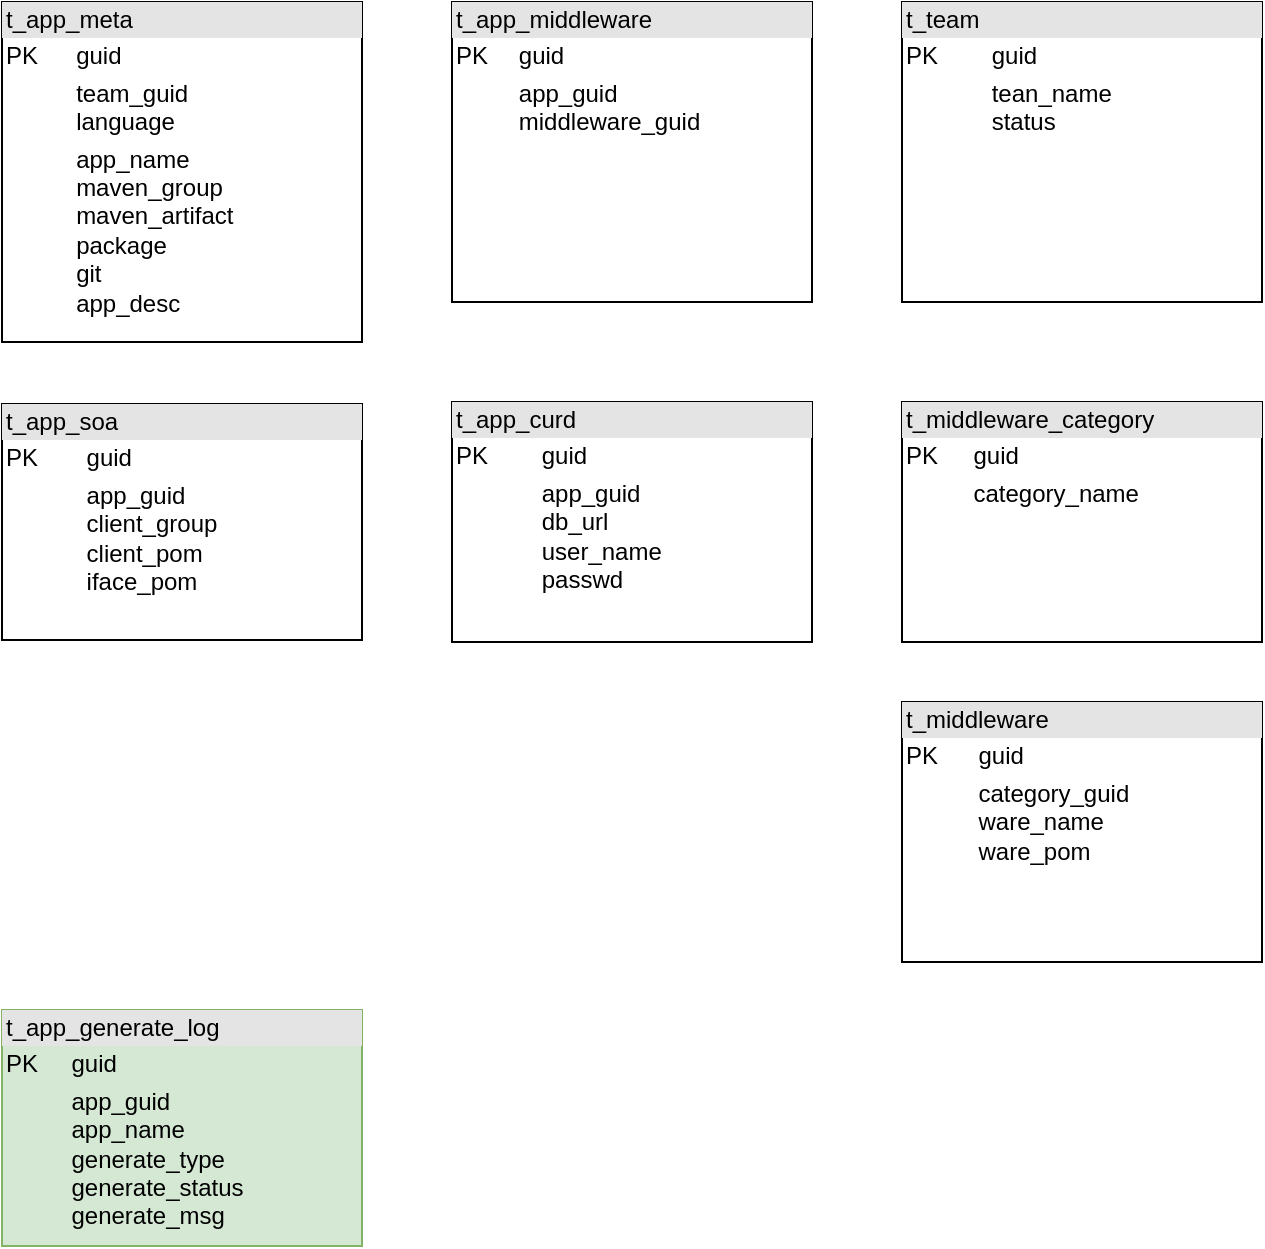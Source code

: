 <mxfile version="10.7.7" type="github"><diagram id="r8oiboKU74-fh6oa2pDq" name="Page-1"><mxGraphModel dx="918" dy="464" grid="1" gridSize="10" guides="1" tooltips="1" connect="1" arrows="1" fold="1" page="1" pageScale="1" pageWidth="827" pageHeight="1169" math="0" shadow="0"><root><mxCell id="0"/><mxCell id="1" parent="0"/><mxCell id="ZGDtd9GbK81ZRUQ-iW9h-1" value="&lt;div style=&quot;box-sizing: border-box ; width: 100% ; background: #e4e4e4 ; padding: 2px&quot;&gt;t_app_meta&lt;/div&gt;&lt;table style=&quot;width: 100% ; font-size: 1em&quot; cellpadding=&quot;2&quot; cellspacing=&quot;0&quot;&gt;&lt;tbody&gt;&lt;tr&gt;&lt;td&gt;PK&lt;/td&gt;&lt;td&gt;guid&lt;/td&gt;&lt;/tr&gt;&lt;tr&gt;&lt;td&gt;&lt;br&gt;&lt;/td&gt;&lt;td&gt;team_guid&lt;br&gt;language&lt;/td&gt;&lt;/tr&gt;&lt;tr&gt;&lt;td&gt;&lt;/td&gt;&lt;td&gt;app_name&lt;br&gt;maven_group&lt;br&gt;maven_artifact&lt;br&gt;package&lt;br&gt;git&lt;br&gt;app_desc&lt;br&gt;&lt;br&gt;&lt;br&gt;&lt;/td&gt;&lt;/tr&gt;&lt;/tbody&gt;&lt;/table&gt;" style="verticalAlign=top;align=left;overflow=fill;html=1;" vertex="1" parent="1"><mxGeometry x="100" y="80" width="180" height="170" as="geometry"/></mxCell><mxCell id="ZGDtd9GbK81ZRUQ-iW9h-2" value="&lt;div style=&quot;box-sizing: border-box ; width: 100% ; background: #e4e4e4 ; padding: 2px&quot;&gt;t_app_middleware&lt;/div&gt;&lt;table style=&quot;width: 100% ; font-size: 1em&quot; cellpadding=&quot;2&quot; cellspacing=&quot;0&quot;&gt;&lt;tbody&gt;&lt;tr&gt;&lt;td&gt;PK&lt;/td&gt;&lt;td&gt;guid&lt;/td&gt;&lt;/tr&gt;&lt;tr&gt;&lt;td&gt;&lt;br&gt;&lt;/td&gt;&lt;td&gt;app_guid&lt;br&gt;middleware_guid&lt;br&gt;&lt;br&gt;&lt;/td&gt;&lt;/tr&gt;&lt;tr&gt;&lt;td&gt;&lt;/td&gt;&lt;td&gt;&lt;br&gt;&lt;br&gt;&lt;/td&gt;&lt;/tr&gt;&lt;/tbody&gt;&lt;/table&gt;" style="verticalAlign=top;align=left;overflow=fill;html=1;" vertex="1" parent="1"><mxGeometry x="325" y="80" width="180" height="150" as="geometry"/></mxCell><mxCell id="ZGDtd9GbK81ZRUQ-iW9h-3" value="&lt;div style=&quot;box-sizing: border-box ; width: 100% ; background: #e4e4e4 ; padding: 2px&quot;&gt;t_middleware_category&lt;/div&gt;&lt;table style=&quot;width: 100% ; font-size: 1em&quot; cellpadding=&quot;2&quot; cellspacing=&quot;0&quot;&gt;&lt;tbody&gt;&lt;tr&gt;&lt;td&gt;PK&lt;/td&gt;&lt;td&gt;guid&lt;/td&gt;&lt;/tr&gt;&lt;tr&gt;&lt;td&gt;&lt;br&gt;&lt;/td&gt;&lt;td&gt;category_name&lt;br&gt;&lt;/td&gt;&lt;/tr&gt;&lt;tr&gt;&lt;td&gt;&lt;/td&gt;&lt;td&gt;&lt;br&gt;&lt;br&gt;&lt;br&gt;&lt;/td&gt;&lt;/tr&gt;&lt;/tbody&gt;&lt;/table&gt;" style="verticalAlign=top;align=left;overflow=fill;html=1;" vertex="1" parent="1"><mxGeometry x="550" y="280" width="180" height="120" as="geometry"/></mxCell><mxCell id="ZGDtd9GbK81ZRUQ-iW9h-4" value="&lt;div style=&quot;box-sizing: border-box ; width: 100% ; background: #e4e4e4 ; padding: 2px&quot;&gt;t_team&lt;/div&gt;&lt;table style=&quot;width: 100% ; font-size: 1em&quot; cellpadding=&quot;2&quot; cellspacing=&quot;0&quot;&gt;&lt;tbody&gt;&lt;tr&gt;&lt;td&gt;PK&lt;/td&gt;&lt;td&gt;guid&lt;/td&gt;&lt;/tr&gt;&lt;tr&gt;&lt;td&gt;&lt;br&gt;&lt;/td&gt;&lt;td&gt;tean_name&lt;br&gt;status&lt;/td&gt;&lt;/tr&gt;&lt;tr&gt;&lt;td&gt;&lt;/td&gt;&lt;td&gt;&lt;br&gt;&lt;br&gt;&lt;br&gt;&lt;/td&gt;&lt;/tr&gt;&lt;/tbody&gt;&lt;/table&gt;" style="verticalAlign=top;align=left;overflow=fill;html=1;" vertex="1" parent="1"><mxGeometry x="550" y="80" width="180" height="150" as="geometry"/></mxCell><mxCell id="ZGDtd9GbK81ZRUQ-iW9h-5" value="&lt;div style=&quot;box-sizing: border-box ; width: 100% ; background: #e4e4e4 ; padding: 2px&quot;&gt;t_middleware&lt;/div&gt;&lt;table style=&quot;width: 100% ; font-size: 1em&quot; cellpadding=&quot;2&quot; cellspacing=&quot;0&quot;&gt;&lt;tbody&gt;&lt;tr&gt;&lt;td&gt;PK&lt;/td&gt;&lt;td&gt;guid&lt;/td&gt;&lt;/tr&gt;&lt;tr&gt;&lt;td&gt;&lt;br&gt;&lt;/td&gt;&lt;td&gt;category_guid&lt;br&gt;ware_name&lt;br&gt;ware_pom&lt;br&gt;&lt;br&gt;&lt;br&gt;&lt;/td&gt;&lt;/tr&gt;&lt;tr&gt;&lt;td&gt;&lt;/td&gt;&lt;td&gt;&lt;br&gt;&lt;br&gt;&lt;br&gt;&lt;/td&gt;&lt;/tr&gt;&lt;/tbody&gt;&lt;/table&gt;" style="verticalAlign=top;align=left;overflow=fill;html=1;" vertex="1" parent="1"><mxGeometry x="550" y="430" width="180" height="130" as="geometry"/></mxCell><mxCell id="ZGDtd9GbK81ZRUQ-iW9h-6" value="&lt;div style=&quot;box-sizing: border-box ; width: 100% ; background: #e4e4e4 ; padding: 2px&quot;&gt;t_app_soa&lt;/div&gt;&lt;table style=&quot;width: 100% ; font-size: 1em&quot; cellpadding=&quot;2&quot; cellspacing=&quot;0&quot;&gt;&lt;tbody&gt;&lt;tr&gt;&lt;td&gt;PK&lt;/td&gt;&lt;td&gt;guid&lt;/td&gt;&lt;/tr&gt;&lt;tr&gt;&lt;td&gt;&lt;br&gt;&lt;/td&gt;&lt;td&gt;app_guid&lt;br&gt;client_group&lt;br&gt;client_pom&lt;br&gt;iface_pom&lt;br&gt;&lt;br&gt;&lt;/td&gt;&lt;/tr&gt;&lt;tr&gt;&lt;td&gt;&lt;/td&gt;&lt;td&gt;&lt;br&gt;&lt;br&gt;&lt;/td&gt;&lt;/tr&gt;&lt;/tbody&gt;&lt;/table&gt;" style="verticalAlign=top;align=left;overflow=fill;html=1;" vertex="1" parent="1"><mxGeometry x="100" y="281" width="180" height="118" as="geometry"/></mxCell><mxCell id="ZGDtd9GbK81ZRUQ-iW9h-7" value="&lt;div style=&quot;box-sizing: border-box ; width: 100% ; background: #e4e4e4 ; padding: 2px&quot;&gt;t_app_curd&lt;/div&gt;&lt;table style=&quot;width: 100% ; font-size: 1em&quot; cellpadding=&quot;2&quot; cellspacing=&quot;0&quot;&gt;&lt;tbody&gt;&lt;tr&gt;&lt;td&gt;PK&lt;/td&gt;&lt;td&gt;guid&lt;/td&gt;&lt;/tr&gt;&lt;tr&gt;&lt;td&gt;&lt;br&gt;&lt;/td&gt;&lt;td&gt;app_guid&lt;br&gt;db_url&lt;br&gt;user_name&lt;br&gt;passwd&lt;br&gt;&lt;br&gt;&lt;/td&gt;&lt;/tr&gt;&lt;tr&gt;&lt;td&gt;&lt;/td&gt;&lt;td&gt;&lt;br&gt;&lt;br&gt;&lt;/td&gt;&lt;/tr&gt;&lt;/tbody&gt;&lt;/table&gt;" style="verticalAlign=top;align=left;overflow=fill;html=1;" vertex="1" parent="1"><mxGeometry x="325" y="280" width="180" height="120" as="geometry"/></mxCell><mxCell id="ZGDtd9GbK81ZRUQ-iW9h-12" value="&lt;div style=&quot;box-sizing: border-box ; width: 100% ; background: #e4e4e4 ; padding: 2px&quot;&gt;t_app_generate_log&lt;/div&gt;&lt;table style=&quot;width: 100% ; font-size: 1em&quot; cellpadding=&quot;2&quot; cellspacing=&quot;0&quot;&gt;&lt;tbody&gt;&lt;tr&gt;&lt;td&gt;PK&lt;/td&gt;&lt;td&gt;guid&lt;/td&gt;&lt;/tr&gt;&lt;tr&gt;&lt;td&gt;&lt;br&gt;&lt;/td&gt;&lt;td&gt;app_guid&lt;br&gt;app_name&lt;br&gt;generate_type&lt;br&gt;generate_status&lt;br&gt;generate_msg&lt;br&gt;&lt;br&gt;&lt;/td&gt;&lt;/tr&gt;&lt;tr&gt;&lt;td&gt;&lt;/td&gt;&lt;td&gt;&lt;br&gt;&lt;br&gt;&lt;/td&gt;&lt;/tr&gt;&lt;/tbody&gt;&lt;/table&gt;" style="verticalAlign=top;align=left;overflow=fill;html=1;fillColor=#d5e8d4;strokeColor=#82b366;" vertex="1" parent="1"><mxGeometry x="100" y="584" width="180" height="118" as="geometry"/></mxCell></root></mxGraphModel></diagram></mxfile>